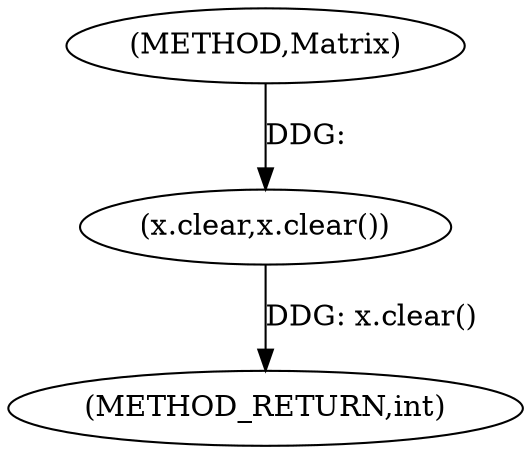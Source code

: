 digraph "Matrix" {  
"1000625" [label = "(METHOD,Matrix)" ]
"1000628" [label = "(METHOD_RETURN,int)" ]
"1000627" [label = "(x.clear,x.clear())" ]
  "1000627" -> "1000628"  [ label = "DDG: x.clear()"] 
  "1000625" -> "1000627"  [ label = "DDG: "] 
}
